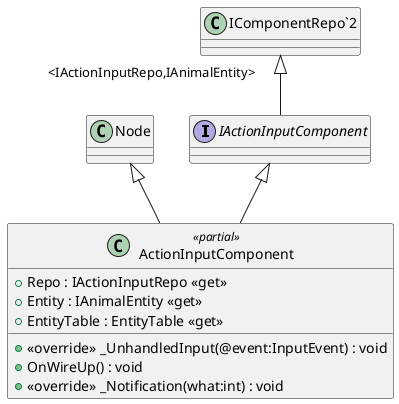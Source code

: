 @startuml
interface IActionInputComponent {
}
class ActionInputComponent <<partial>> {
    + <<override>> _UnhandledInput(@event:InputEvent) : void
    + OnWireUp() : void
    + Repo : IActionInputRepo <<get>>
    + Entity : IAnimalEntity <<get>>
    + EntityTable : EntityTable <<get>>
    + <<override>> _Notification(what:int) : void
}
"IComponentRepo`2" "<IActionInputRepo,IAnimalEntity>" <|-- IActionInputComponent
Node <|-- ActionInputComponent
IActionInputComponent <|-- ActionInputComponent
@enduml
